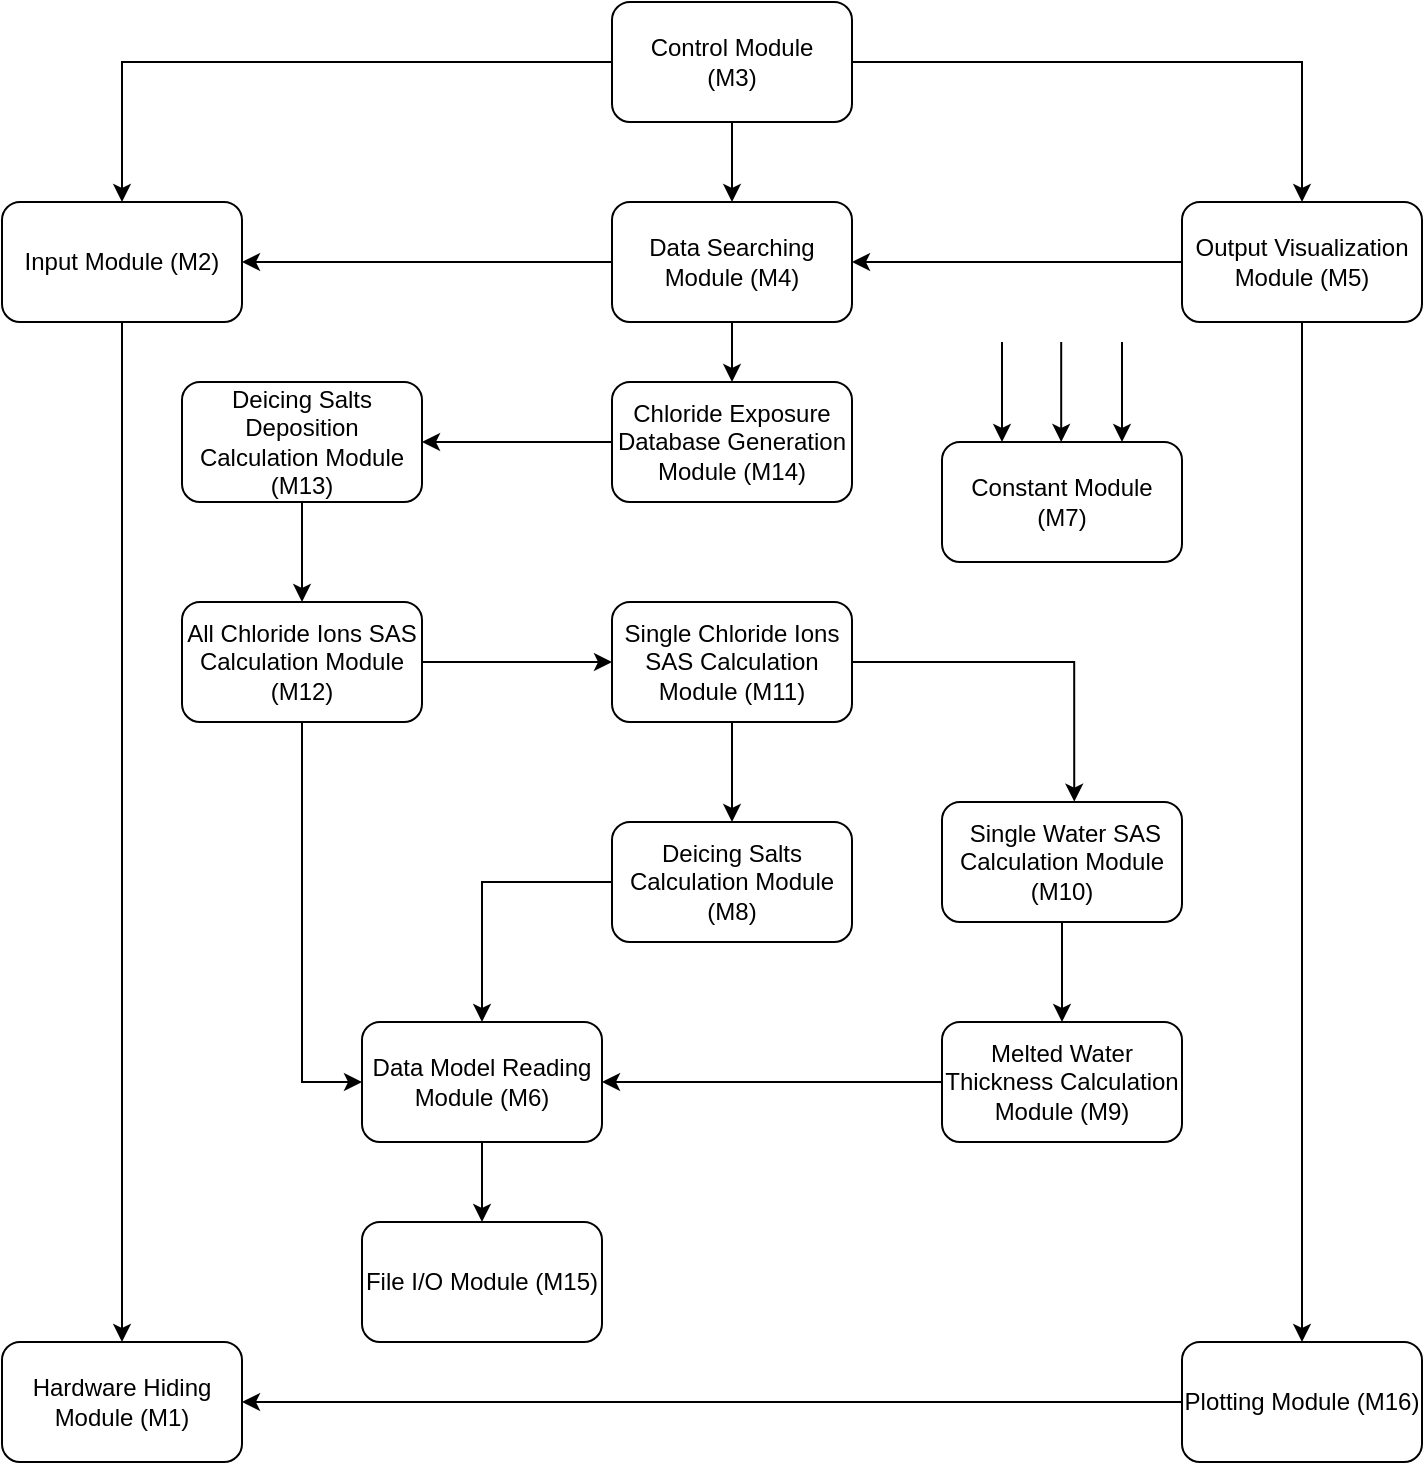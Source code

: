 <mxfile version="24.0.4" type="device">
  <diagram name="Page-1" id="wZjV9qDytIvPm5i4ttU7">
    <mxGraphModel dx="1948" dy="835" grid="1" gridSize="10" guides="1" tooltips="1" connect="1" arrows="1" fold="1" page="1" pageScale="1" pageWidth="850" pageHeight="1100" math="0" shadow="0">
      <root>
        <mxCell id="0" />
        <mxCell id="1" parent="0" />
        <mxCell id="WcX5q98_CKzhmVR-eJGj-28" style="edgeStyle=orthogonalEdgeStyle;rounded=0;orthogonalLoop=1;jettySize=auto;html=1;entryX=0.5;entryY=0;entryDx=0;entryDy=0;" edge="1" parent="1" source="9vECl-wMKcsPk-x4HXwI-1" target="9vECl-wMKcsPk-x4HXwI-6">
          <mxGeometry relative="1" as="geometry" />
        </mxCell>
        <mxCell id="WcX5q98_CKzhmVR-eJGj-29" style="edgeStyle=orthogonalEdgeStyle;rounded=0;orthogonalLoop=1;jettySize=auto;html=1;entryX=0.5;entryY=0;entryDx=0;entryDy=0;" edge="1" parent="1" source="9vECl-wMKcsPk-x4HXwI-1" target="9vECl-wMKcsPk-x4HXwI-5">
          <mxGeometry relative="1" as="geometry" />
        </mxCell>
        <mxCell id="WcX5q98_CKzhmVR-eJGj-33" style="edgeStyle=orthogonalEdgeStyle;rounded=0;orthogonalLoop=1;jettySize=auto;html=1;entryX=0.5;entryY=0;entryDx=0;entryDy=0;" edge="1" parent="1" source="9vECl-wMKcsPk-x4HXwI-1" target="BKo1xUMFl-pc96jl3FT2-1">
          <mxGeometry relative="1" as="geometry" />
        </mxCell>
        <mxCell id="9vECl-wMKcsPk-x4HXwI-1" value="Control Module&lt;div&gt;(M3)&lt;/div&gt;" style="rounded=1;whiteSpace=wrap;html=1;" parent="1" vertex="1">
          <mxGeometry x="365" y="50" width="120" height="60" as="geometry" />
        </mxCell>
        <mxCell id="9vECl-wMKcsPk-x4HXwI-2" value="Hardware Hiding Module&amp;nbsp;&lt;span style=&quot;background-color: initial;&quot;&gt;(M1)&lt;/span&gt;" style="rounded=1;whiteSpace=wrap;html=1;" parent="1" vertex="1">
          <mxGeometry x="60" y="720" width="120" height="60" as="geometry" />
        </mxCell>
        <mxCell id="WcX5q98_CKzhmVR-eJGj-40" style="edgeStyle=orthogonalEdgeStyle;rounded=0;orthogonalLoop=1;jettySize=auto;html=1;entryX=1;entryY=0.5;entryDx=0;entryDy=0;exitX=0;exitY=0.5;exitDx=0;exitDy=0;" edge="1" parent="1" source="9vECl-wMKcsPk-x4HXwI-4" target="WcX5q98_CKzhmVR-eJGj-6">
          <mxGeometry relative="1" as="geometry" />
        </mxCell>
        <mxCell id="9vECl-wMKcsPk-x4HXwI-4" value="&lt;div&gt;Chloride Exposure Database Generation Module&amp;nbsp;&lt;span style=&quot;background-color: initial;&quot;&gt;(M14)&lt;/span&gt;&lt;/div&gt;" style="rounded=1;whiteSpace=wrap;html=1;" parent="1" vertex="1">
          <mxGeometry x="365" y="240" width="120" height="60" as="geometry" />
        </mxCell>
        <mxCell id="WcX5q98_CKzhmVR-eJGj-34" style="edgeStyle=orthogonalEdgeStyle;rounded=0;orthogonalLoop=1;jettySize=auto;html=1;entryX=1;entryY=0.5;entryDx=0;entryDy=0;" edge="1" parent="1" source="9vECl-wMKcsPk-x4HXwI-5" target="BKo1xUMFl-pc96jl3FT2-1">
          <mxGeometry relative="1" as="geometry" />
        </mxCell>
        <mxCell id="WcX5q98_CKzhmVR-eJGj-37" style="edgeStyle=orthogonalEdgeStyle;rounded=0;orthogonalLoop=1;jettySize=auto;html=1;entryX=0.5;entryY=0;entryDx=0;entryDy=0;exitX=0.5;exitY=1;exitDx=0;exitDy=0;" edge="1" parent="1" source="9vECl-wMKcsPk-x4HXwI-5" target="9vECl-wMKcsPk-x4HXwI-4">
          <mxGeometry relative="1" as="geometry" />
        </mxCell>
        <mxCell id="9vECl-wMKcsPk-x4HXwI-5" value="Data Searching Module&amp;nbsp;&lt;span style=&quot;background-color: initial;&quot;&gt;(M4)&lt;/span&gt;" style="rounded=1;whiteSpace=wrap;html=1;" parent="1" vertex="1">
          <mxGeometry x="365" y="150" width="120" height="60" as="geometry" />
        </mxCell>
        <mxCell id="WcX5q98_CKzhmVR-eJGj-41" style="edgeStyle=orthogonalEdgeStyle;rounded=0;orthogonalLoop=1;jettySize=auto;html=1;exitX=0;exitY=0.5;exitDx=0;exitDy=0;entryX=1;entryY=0.5;entryDx=0;entryDy=0;" edge="1" parent="1" source="9vECl-wMKcsPk-x4HXwI-6" target="9vECl-wMKcsPk-x4HXwI-5">
          <mxGeometry relative="1" as="geometry" />
        </mxCell>
        <mxCell id="9vECl-wMKcsPk-x4HXwI-6" value="Output Visualization Module&amp;nbsp;&lt;span style=&quot;background-color: initial;&quot;&gt;(M5)&lt;/span&gt;" style="rounded=1;whiteSpace=wrap;html=1;" parent="1" vertex="1">
          <mxGeometry x="650" y="150" width="120" height="60" as="geometry" />
        </mxCell>
        <mxCell id="WcX5q98_CKzhmVR-eJGj-32" style="edgeStyle=orthogonalEdgeStyle;rounded=0;orthogonalLoop=1;jettySize=auto;html=1;entryX=0.5;entryY=0;entryDx=0;entryDy=0;" edge="1" parent="1" source="BKo1xUMFl-pc96jl3FT2-1" target="9vECl-wMKcsPk-x4HXwI-2">
          <mxGeometry relative="1" as="geometry" />
        </mxCell>
        <mxCell id="BKo1xUMFl-pc96jl3FT2-1" value="Input Module&amp;nbsp;&lt;span style=&quot;background-color: initial;&quot;&gt;(M2)&lt;/span&gt;" style="rounded=1;whiteSpace=wrap;html=1;" parent="1" vertex="1">
          <mxGeometry x="60" y="150" width="120" height="60" as="geometry" />
        </mxCell>
        <mxCell id="WcX5q98_CKzhmVR-eJGj-27" style="edgeStyle=orthogonalEdgeStyle;rounded=0;orthogonalLoop=1;jettySize=auto;html=1;entryX=1;entryY=0.5;entryDx=0;entryDy=0;" edge="1" parent="1" source="Chvrd0mx-0JxUexaGwyr-2" target="9vECl-wMKcsPk-x4HXwI-2">
          <mxGeometry relative="1" as="geometry" />
        </mxCell>
        <mxCell id="Chvrd0mx-0JxUexaGwyr-2" value="Plotting Module&amp;nbsp;&lt;span style=&quot;background-color: initial;&quot;&gt;(M16)&lt;/span&gt;" style="rounded=1;whiteSpace=wrap;html=1;" parent="1" vertex="1">
          <mxGeometry x="650" y="720" width="120" height="60" as="geometry" />
        </mxCell>
        <mxCell id="Chvrd0mx-0JxUexaGwyr-3" value="" style="endArrow=classic;html=1;rounded=0;entryX=0.5;entryY=0;entryDx=0;entryDy=0;exitX=0.5;exitY=1;exitDx=0;exitDy=0;" parent="1" source="9vECl-wMKcsPk-x4HXwI-6" target="Chvrd0mx-0JxUexaGwyr-2" edge="1">
          <mxGeometry width="50" height="50" relative="1" as="geometry">
            <mxPoint x="630" y="260" as="sourcePoint" />
            <mxPoint x="630" y="330" as="targetPoint" />
          </mxGeometry>
        </mxCell>
        <mxCell id="WcX5q98_CKzhmVR-eJGj-39" style="edgeStyle=orthogonalEdgeStyle;rounded=0;orthogonalLoop=1;jettySize=auto;html=1;entryX=0.5;entryY=0;entryDx=0;entryDy=0;" edge="1" parent="1" source="WcX5q98_CKzhmVR-eJGj-1" target="WcX5q98_CKzhmVR-eJGj-7">
          <mxGeometry relative="1" as="geometry" />
        </mxCell>
        <mxCell id="WcX5q98_CKzhmVR-eJGj-1" value="Deicing Salts Calculation Module&lt;div&gt;(M8)&lt;/div&gt;" style="rounded=1;whiteSpace=wrap;html=1;" vertex="1" parent="1">
          <mxGeometry x="365" y="460" width="120" height="60" as="geometry" />
        </mxCell>
        <mxCell id="WcX5q98_CKzhmVR-eJGj-12" style="edgeStyle=orthogonalEdgeStyle;rounded=0;orthogonalLoop=1;jettySize=auto;html=1;entryX=1;entryY=0.5;entryDx=0;entryDy=0;" edge="1" parent="1" source="WcX5q98_CKzhmVR-eJGj-2" target="WcX5q98_CKzhmVR-eJGj-7">
          <mxGeometry relative="1" as="geometry" />
        </mxCell>
        <mxCell id="WcX5q98_CKzhmVR-eJGj-2" value="Melted Water Thickness Calculation Module&amp;nbsp;&lt;span style=&quot;background-color: initial;&quot;&gt;(M9)&lt;/span&gt;" style="rounded=1;whiteSpace=wrap;html=1;" vertex="1" parent="1">
          <mxGeometry x="530" y="560" width="120" height="60" as="geometry" />
        </mxCell>
        <mxCell id="WcX5q98_CKzhmVR-eJGj-13" style="edgeStyle=orthogonalEdgeStyle;rounded=0;orthogonalLoop=1;jettySize=auto;html=1;entryX=0.5;entryY=0;entryDx=0;entryDy=0;" edge="1" parent="1" source="WcX5q98_CKzhmVR-eJGj-3" target="WcX5q98_CKzhmVR-eJGj-2">
          <mxGeometry relative="1" as="geometry" />
        </mxCell>
        <mxCell id="WcX5q98_CKzhmVR-eJGj-3" value="&amp;nbsp;Single Water SAS Calculation Module&lt;div&gt;(M10)&lt;/div&gt;" style="rounded=1;whiteSpace=wrap;html=1;" vertex="1" parent="1">
          <mxGeometry x="530" y="450" width="120" height="60" as="geometry" />
        </mxCell>
        <mxCell id="WcX5q98_CKzhmVR-eJGj-17" style="edgeStyle=orthogonalEdgeStyle;rounded=0;orthogonalLoop=1;jettySize=auto;html=1;entryX=0;entryY=0.5;entryDx=0;entryDy=0;" edge="1" parent="1" source="WcX5q98_CKzhmVR-eJGj-4" target="WcX5q98_CKzhmVR-eJGj-5">
          <mxGeometry relative="1" as="geometry" />
        </mxCell>
        <mxCell id="WcX5q98_CKzhmVR-eJGj-18" style="edgeStyle=orthogonalEdgeStyle;rounded=0;orthogonalLoop=1;jettySize=auto;html=1;entryX=0;entryY=0.5;entryDx=0;entryDy=0;" edge="1" parent="1" source="WcX5q98_CKzhmVR-eJGj-4" target="WcX5q98_CKzhmVR-eJGj-7">
          <mxGeometry relative="1" as="geometry" />
        </mxCell>
        <mxCell id="WcX5q98_CKzhmVR-eJGj-4" value="All Chloride Ions SAS Calculation Module&lt;div&gt;(M12)&lt;/div&gt;" style="rounded=1;whiteSpace=wrap;html=1;" vertex="1" parent="1">
          <mxGeometry x="150" y="350" width="120" height="60" as="geometry" />
        </mxCell>
        <mxCell id="WcX5q98_CKzhmVR-eJGj-15" style="edgeStyle=orthogonalEdgeStyle;rounded=0;orthogonalLoop=1;jettySize=auto;html=1;entryX=0.5;entryY=0;entryDx=0;entryDy=0;" edge="1" parent="1" source="WcX5q98_CKzhmVR-eJGj-5" target="WcX5q98_CKzhmVR-eJGj-1">
          <mxGeometry relative="1" as="geometry" />
        </mxCell>
        <mxCell id="WcX5q98_CKzhmVR-eJGj-5" value="Single Chloride Ions SAS Calculation Module&amp;nbsp;&lt;span style=&quot;background-color: initial;&quot;&gt;(M11)&lt;/span&gt;" style="rounded=1;whiteSpace=wrap;html=1;" vertex="1" parent="1">
          <mxGeometry x="365" y="350" width="120" height="60" as="geometry" />
        </mxCell>
        <mxCell id="WcX5q98_CKzhmVR-eJGj-19" style="edgeStyle=orthogonalEdgeStyle;rounded=0;orthogonalLoop=1;jettySize=auto;html=1;entryX=0.5;entryY=0;entryDx=0;entryDy=0;" edge="1" parent="1" source="WcX5q98_CKzhmVR-eJGj-6" target="WcX5q98_CKzhmVR-eJGj-4">
          <mxGeometry relative="1" as="geometry" />
        </mxCell>
        <mxCell id="WcX5q98_CKzhmVR-eJGj-6" value="Deicing Salts Deposition Calculation Module&lt;div&gt;(M13)&lt;/div&gt;" style="rounded=1;whiteSpace=wrap;html=1;" vertex="1" parent="1">
          <mxGeometry x="150" y="240" width="120" height="60" as="geometry" />
        </mxCell>
        <mxCell id="WcX5q98_CKzhmVR-eJGj-10" value="" style="edgeStyle=orthogonalEdgeStyle;rounded=0;orthogonalLoop=1;jettySize=auto;html=1;" edge="1" parent="1" source="WcX5q98_CKzhmVR-eJGj-7" target="WcX5q98_CKzhmVR-eJGj-9">
          <mxGeometry relative="1" as="geometry" />
        </mxCell>
        <mxCell id="WcX5q98_CKzhmVR-eJGj-7" value="Data Model Reading Module&amp;nbsp;&lt;span style=&quot;background-color: initial;&quot;&gt;(M6)&lt;/span&gt;" style="rounded=1;whiteSpace=wrap;html=1;" vertex="1" parent="1">
          <mxGeometry x="240" y="560" width="120" height="60" as="geometry" />
        </mxCell>
        <mxCell id="WcX5q98_CKzhmVR-eJGj-8" value="Constant Module&lt;div&gt;(M7)&lt;/div&gt;" style="rounded=1;whiteSpace=wrap;html=1;" vertex="1" parent="1">
          <mxGeometry x="530" y="270" width="120" height="60" as="geometry" />
        </mxCell>
        <mxCell id="WcX5q98_CKzhmVR-eJGj-9" value="File I/O Module&amp;nbsp;&lt;span style=&quot;background-color: initial;&quot;&gt;(M15)&lt;/span&gt;" style="rounded=1;whiteSpace=wrap;html=1;" vertex="1" parent="1">
          <mxGeometry x="240" y="660" width="120" height="60" as="geometry" />
        </mxCell>
        <mxCell id="WcX5q98_CKzhmVR-eJGj-21" style="edgeStyle=orthogonalEdgeStyle;rounded=0;orthogonalLoop=1;jettySize=auto;html=1;entryX=0.551;entryY=-0.003;entryDx=0;entryDy=0;entryPerimeter=0;" edge="1" parent="1" source="WcX5q98_CKzhmVR-eJGj-5" target="WcX5q98_CKzhmVR-eJGj-3">
          <mxGeometry relative="1" as="geometry" />
        </mxCell>
        <mxCell id="WcX5q98_CKzhmVR-eJGj-24" value="" style="endArrow=classic;html=1;rounded=0;entryX=0.25;entryY=0;entryDx=0;entryDy=0;" edge="1" parent="1" target="WcX5q98_CKzhmVR-eJGj-8">
          <mxGeometry width="50" height="50" relative="1" as="geometry">
            <mxPoint x="560" y="220" as="sourcePoint" />
            <mxPoint x="560" y="270" as="targetPoint" />
          </mxGeometry>
        </mxCell>
        <mxCell id="WcX5q98_CKzhmVR-eJGj-25" value="" style="endArrow=classic;html=1;rounded=0;entryX=0.25;entryY=0;entryDx=0;entryDy=0;" edge="1" parent="1">
          <mxGeometry width="50" height="50" relative="1" as="geometry">
            <mxPoint x="589.6" y="220" as="sourcePoint" />
            <mxPoint x="589.6" y="270" as="targetPoint" />
          </mxGeometry>
        </mxCell>
        <mxCell id="WcX5q98_CKzhmVR-eJGj-26" value="" style="endArrow=classic;html=1;rounded=0;entryX=0.25;entryY=0;entryDx=0;entryDy=0;" edge="1" parent="1">
          <mxGeometry width="50" height="50" relative="1" as="geometry">
            <mxPoint x="620" y="220" as="sourcePoint" />
            <mxPoint x="620" y="270" as="targetPoint" />
          </mxGeometry>
        </mxCell>
      </root>
    </mxGraphModel>
  </diagram>
</mxfile>
